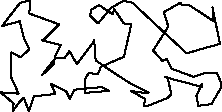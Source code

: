 unitsize(0.001cm);
// 25056.5
draw((2995,264)--(2656,128));
draw((2656,128)--(2581,121));
draw((2581,121)--(2592,248));
draw((2592,248)--(2347,388));
draw((2347,388)--(2597,349));
draw((2597,349)--(2658,360));
draw((2658,360)--(2334,523));
draw((2334,523)--(2067,694));
draw((2067,694)--(1725,927));
draw((1725,927)--(1699,1294));
draw((1699,1294)--(1677,1238));
draw((1677,1238)--(1393,859));
draw((1393,859)--(1264,1090));
draw((1264,1090)--(1179,969));
draw((1179,969)--(1021,962));
draw((1021,962)--(997,942));
draw((997,942)--(781,670));
draw((781,670)--(981,848));
draw((981,848)--(1009,1001));
draw((1009,1001)--(1109,1196));
draw((1109,1196)--(778,1282));
draw((778,1282)--(811,1295));
draw((811,1295)--(1082,1561));
draw((1082,1561)--(555,1753));
draw((555,1753)--(571,1982));
draw((571,1982)--(394,1944));
draw((394,1944)--(149,1629));
draw((149,1629)--(80,1533));
draw((80,1533)--(386,1616));
draw((386,1616)--(464,1302));
draw((464,1302)--(555,1121));
draw((555,1121)--(401,980));
draw((401,980)--(241,1069));
draw((241,1069)--(235,1059));
draw((235,1059)--(240,619));
draw((240,619)--(366,339));
draw((366,339)--(47,363));
draw((47,363)--(202,233));
draw((202,233)--(278,165));
draw((278,165)--(264,36));
draw((264,36)--(387,199));
draw((387,199)--(460,267));
draw((460,267)--(547,25));
draw((547,25)--(634,294));
draw((634,294)--(1017,333));
draw((1017,333)--(931,512));
draw((931,512)--(1203,385));
draw((1203,385)--(1272,246));
draw((1272,246)--(1346,408));
draw((1346,408)--(1828,456));
draw((1828,456)--(1962,389));
draw((1962,389)--(1541,354));
draw((1541,354)--(1529,581));
draw((1529,581)--(1604,706));
draw((1604,706)--(1766,678));
draw((1766,678)--(1766,692));
draw((1766,692)--(1819,814));
draw((1819,814)--(2223,990));
draw((2223,990)--(2356,1568));
draw((2356,1568)--(2221,1578));
draw((2221,1578)--(2050,1833));
draw((2050,1833)--(2028,1736));
draw((2028,1736)--(1787,1902));
draw((1787,1902)--(1646,1817));
draw((1646,1817)--(1632,1742));
draw((1632,1742)--(1623,1723));
draw((1623,1723)--(1768,1578));
draw((1768,1578)--(1994,1852));
draw((1994,1852)--(2214,1977));
draw((2214,1977)--(2374,1944));
draw((2374,1944)--(2834,1512));
draw((2834,1512)--(3332,1049));
draw((3332,1049)--(3535,1112));
draw((3535,1112)--(3918,1217));
draw((3918,1217)--(3786,1862));
draw((3786,1862)--(3805,1619));
draw((3805,1619)--(3373,1902));
draw((3373,1902)--(3248,1906));
draw((3248,1906)--(3220,1945));
draw((3220,1945)--(2927,1777));
draw((2927,1777)--(3007,1524));
draw((3007,1524)--(2740,1101));
draw((2740,1101)--(2901,920));
draw((2901,920)--(2982,949));
draw((2982,949)--(3023,871));
draw((3023,871)--(3060,781));
draw((3060,781)--(3452,637));
draw((3452,637)--(3642,699));
draw((3642,699)--(3868,697));
draw((3868,697)--(3935,540));
draw((3935,540)--(3946,459));
draw((3946,459)--(3766,154));
draw((3766,154)--(3538,125));
draw((3538,125)--(3503,301));
draw((3503,301)--(3599,514));
draw((3599,514)--(3600,459));
draw((3600,459)--(2944,632));
draw((2944,632)--(2993,624));
draw((2993,624)--(3062,329));
draw((3062,329)--(2995,264));
